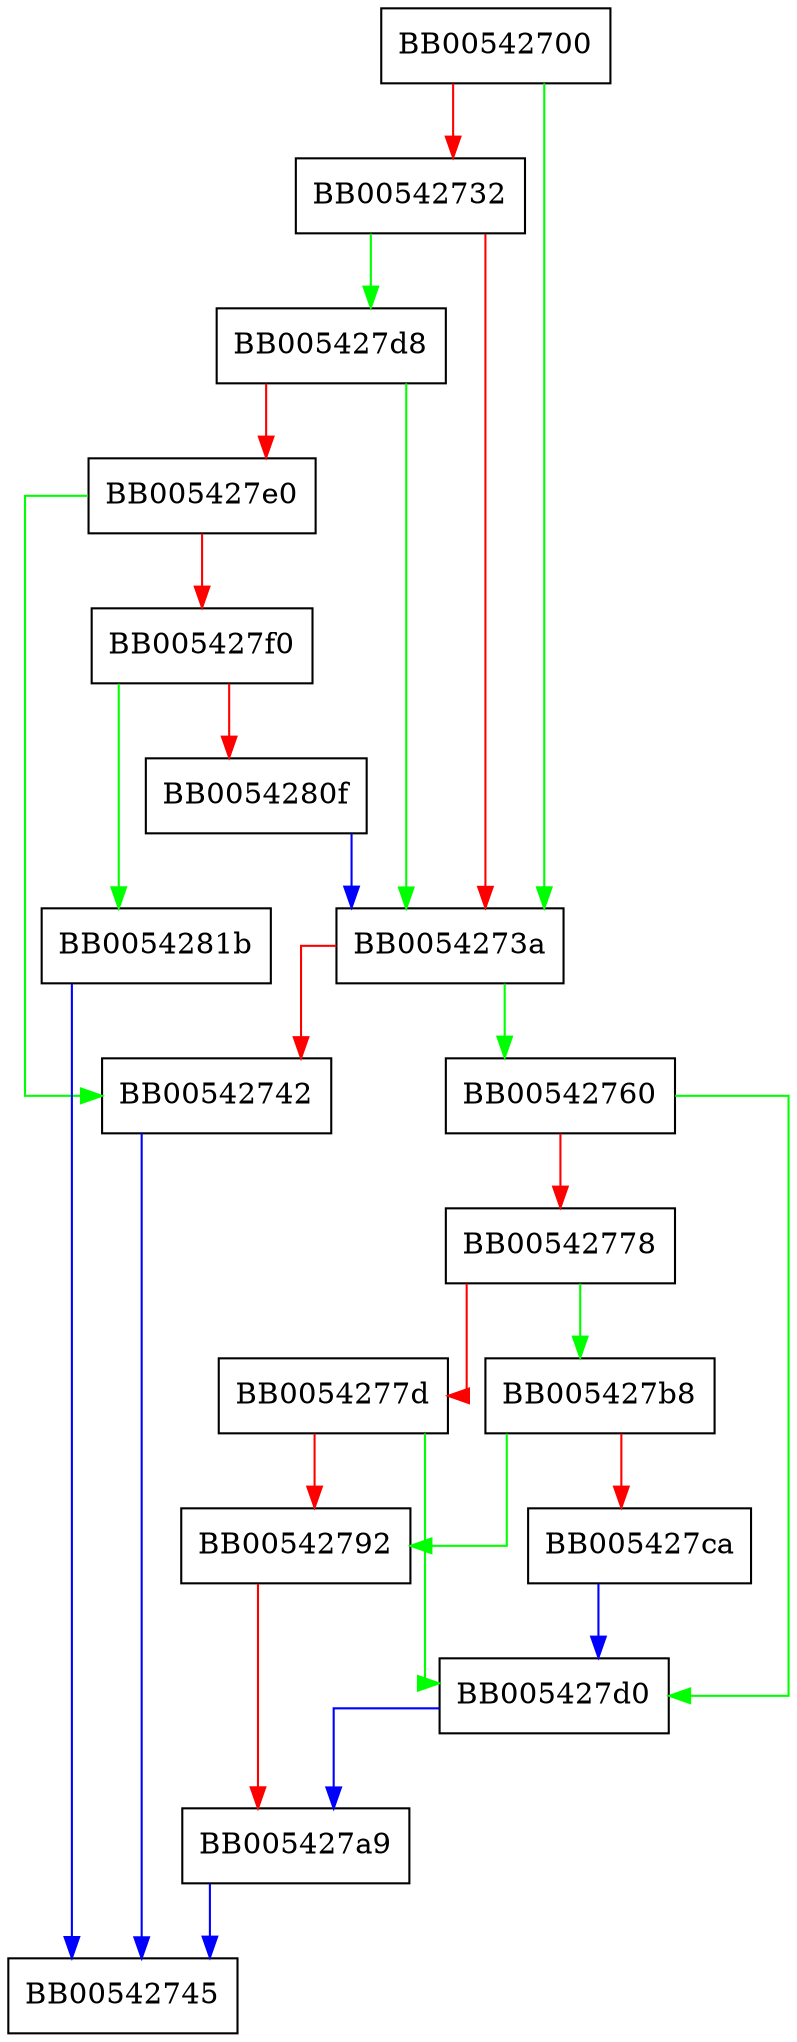 digraph bn_mul_mont_fixed_top {
  node [shape="box"];
  graph [splines=ortho];
  BB00542700 -> BB0054273a [color="green"];
  BB00542700 -> BB00542732 [color="red"];
  BB00542732 -> BB005427d8 [color="green"];
  BB00542732 -> BB0054273a [color="red"];
  BB0054273a -> BB00542760 [color="green"];
  BB0054273a -> BB00542742 [color="red"];
  BB00542742 -> BB00542745 [color="blue"];
  BB00542760 -> BB005427d0 [color="green"];
  BB00542760 -> BB00542778 [color="red"];
  BB00542778 -> BB005427b8 [color="green"];
  BB00542778 -> BB0054277d [color="red"];
  BB0054277d -> BB005427d0 [color="green"];
  BB0054277d -> BB00542792 [color="red"];
  BB00542792 -> BB005427a9 [color="red"];
  BB005427a9 -> BB00542745 [color="blue"];
  BB005427b8 -> BB00542792 [color="green"];
  BB005427b8 -> BB005427ca [color="red"];
  BB005427ca -> BB005427d0 [color="blue"];
  BB005427d0 -> BB005427a9 [color="blue"];
  BB005427d8 -> BB0054273a [color="green"];
  BB005427d8 -> BB005427e0 [color="red"];
  BB005427e0 -> BB00542742 [color="green"];
  BB005427e0 -> BB005427f0 [color="red"];
  BB005427f0 -> BB0054281b [color="green"];
  BB005427f0 -> BB0054280f [color="red"];
  BB0054280f -> BB0054273a [color="blue"];
  BB0054281b -> BB00542745 [color="blue"];
}